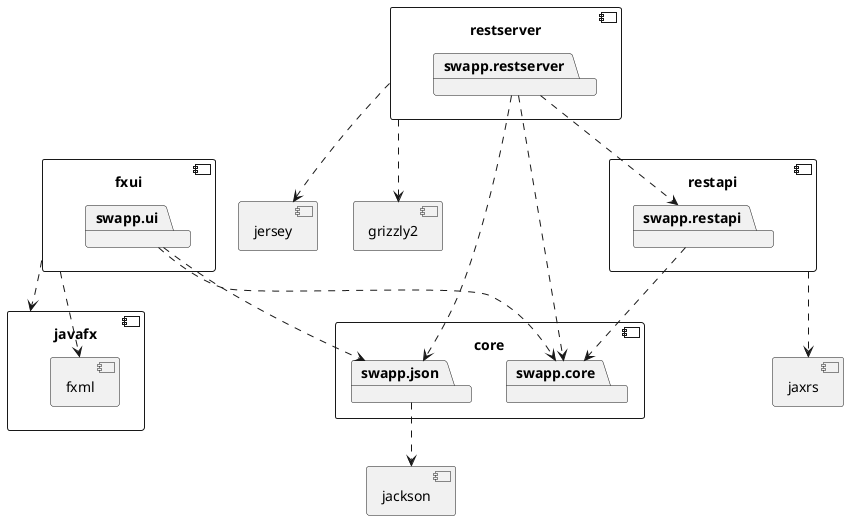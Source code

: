 @startuml
component core {
	package swapp.core
	package swapp.json
}

component jackson {
}

swapp.json ..> jackson



component fxui {
	package swapp.ui
}


swapp.ui ..> swapp.core
swapp.ui ..> swapp.json

component javafx {
	component fxml {
	}
}

fxui ..> javafx
fxui ..> fxml


component restapi {
	package swapp.restapi
}

swapp.restapi ..> swapp.core

component jaxrs {
}

restapi ..> jaxrs

component restserver {
	package swapp.restserver
}

swapp.restserver ..> swapp.core
swapp.restserver ..> swapp.json
swapp.restserver ..> swapp.restapi

component jersey {
}

component grizzly2 {
}

restserver ..> jersey
restserver ..> grizzly2


@enduml